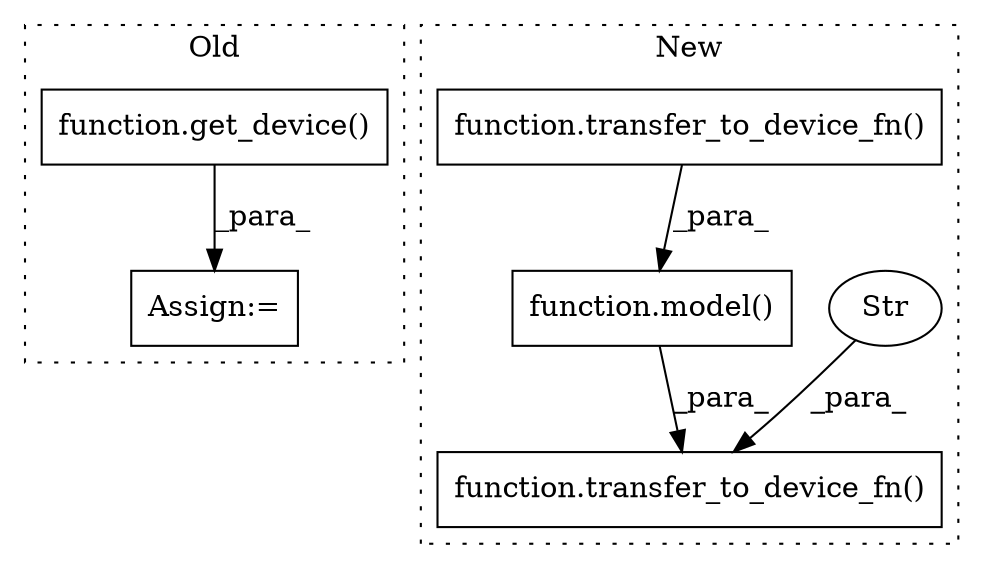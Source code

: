 digraph G {
subgraph cluster0 {
1 [label="function.get_device()" a="75" s="1494,1510" l="11,1" shape="box"];
4 [label="Assign:=" a="68" s="1491" l="3" shape="box"];
label = "Old";
style="dotted";
}
subgraph cluster1 {
2 [label="function.transfer_to_device_fn()" a="75" s="1899,1995" l="31,7" shape="box"];
3 [label="Str" a="66" s="1990" l="5" shape="ellipse"];
5 [label="function.transfer_to_device_fn()" a="75" s="1936,1978" l="22,1" shape="box"];
6 [label="function.model()" a="75" s="1930,1979" l="6,1" shape="box"];
label = "New";
style="dotted";
}
1 -> 4 [label="_para_"];
3 -> 2 [label="_para_"];
5 -> 6 [label="_para_"];
6 -> 2 [label="_para_"];
}